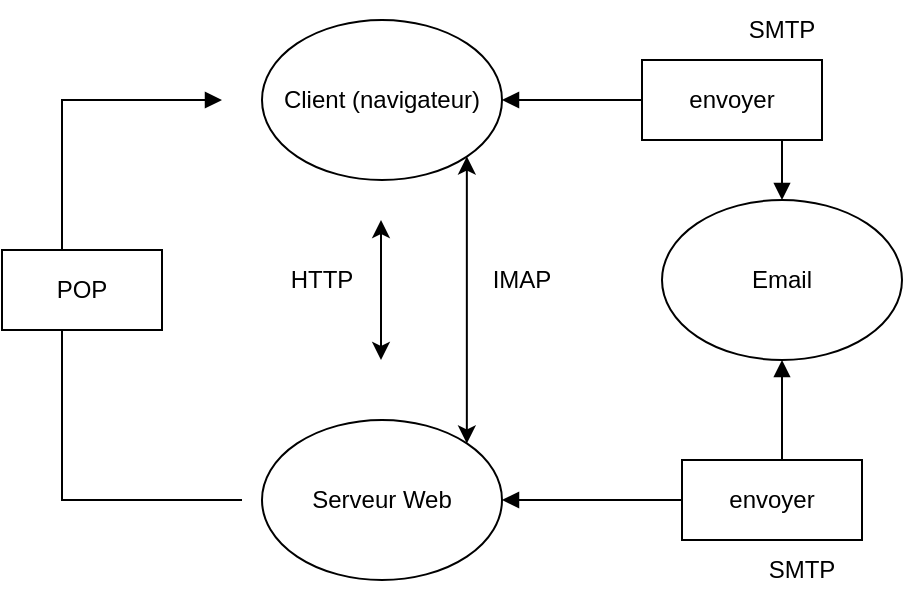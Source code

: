 <mxfile version="23.1.1" type="device">
  <diagram name="Page-1" id="tpV6OoXqru89GLnQi1L3">
    <mxGraphModel dx="1050" dy="530" grid="1" gridSize="10" guides="1" tooltips="1" connect="1" arrows="1" fold="1" page="1" pageScale="1" pageWidth="827" pageHeight="1169" math="0" shadow="0">
      <root>
        <mxCell id="0" />
        <mxCell id="1" parent="0" />
        <mxCell id="-nN-WyHPk4jRu4yO6gUq-1" value="Serveur Web" style="ellipse;whiteSpace=wrap;html=1;" vertex="1" parent="1">
          <mxGeometry x="140" y="300" width="120" height="80" as="geometry" />
        </mxCell>
        <mxCell id="-nN-WyHPk4jRu4yO6gUq-6" style="edgeStyle=orthogonalEdgeStyle;rounded=0;orthogonalLoop=1;jettySize=auto;html=1;exitX=1;exitY=0.5;exitDx=0;exitDy=0;entryX=0.5;entryY=0;entryDx=0;entryDy=0;endArrow=block;endFill=1;startArrow=block;startFill=1;" edge="1" parent="1" source="-nN-WyHPk4jRu4yO6gUq-2" target="-nN-WyHPk4jRu4yO6gUq-3">
          <mxGeometry relative="1" as="geometry" />
        </mxCell>
        <mxCell id="-nN-WyHPk4jRu4yO6gUq-2" value="Client (navigateur)" style="ellipse;whiteSpace=wrap;html=1;" vertex="1" parent="1">
          <mxGeometry x="140" y="100" width="120" height="80" as="geometry" />
        </mxCell>
        <mxCell id="-nN-WyHPk4jRu4yO6gUq-7" style="edgeStyle=orthogonalEdgeStyle;rounded=0;orthogonalLoop=1;jettySize=auto;html=1;exitX=0.5;exitY=1;exitDx=0;exitDy=0;entryX=1;entryY=0.5;entryDx=0;entryDy=0;strokeColor=default;endArrow=block;endFill=1;startArrow=block;startFill=1;" edge="1" parent="1" source="-nN-WyHPk4jRu4yO6gUq-11" target="-nN-WyHPk4jRu4yO6gUq-1">
          <mxGeometry relative="1" as="geometry">
            <Array as="points">
              <mxPoint x="395" y="340" />
            </Array>
          </mxGeometry>
        </mxCell>
        <mxCell id="-nN-WyHPk4jRu4yO6gUq-3" value="Email" style="ellipse;whiteSpace=wrap;html=1;" vertex="1" parent="1">
          <mxGeometry x="340" y="190" width="120" height="80" as="geometry" />
        </mxCell>
        <mxCell id="-nN-WyHPk4jRu4yO6gUq-4" value="" style="endArrow=classic;startArrow=classic;html=1;rounded=0;" edge="1" parent="1">
          <mxGeometry width="50" height="50" relative="1" as="geometry">
            <mxPoint x="199.5" y="270" as="sourcePoint" />
            <mxPoint x="199.5" y="200" as="targetPoint" />
          </mxGeometry>
        </mxCell>
        <mxCell id="-nN-WyHPk4jRu4yO6gUq-5" value="HTTP" style="text;html=1;strokeColor=none;fillColor=none;align=center;verticalAlign=middle;whiteSpace=wrap;rounded=0;" vertex="1" parent="1">
          <mxGeometry x="140" y="215" width="60" height="30" as="geometry" />
        </mxCell>
        <mxCell id="-nN-WyHPk4jRu4yO6gUq-10" value="envoyer" style="rounded=0;whiteSpace=wrap;html=1;" vertex="1" parent="1">
          <mxGeometry x="330" y="120" width="90" height="40" as="geometry" />
        </mxCell>
        <mxCell id="-nN-WyHPk4jRu4yO6gUq-14" value="" style="edgeStyle=orthogonalEdgeStyle;rounded=0;orthogonalLoop=1;jettySize=auto;html=1;exitX=0.5;exitY=1;exitDx=0;exitDy=0;entryX=1;entryY=0.5;entryDx=0;entryDy=0;strokeColor=default;endArrow=block;endFill=1;startArrow=block;startFill=1;" edge="1" parent="1" source="-nN-WyHPk4jRu4yO6gUq-3" target="-nN-WyHPk4jRu4yO6gUq-11">
          <mxGeometry relative="1" as="geometry">
            <mxPoint x="400" y="270" as="sourcePoint" />
            <mxPoint x="260" y="340" as="targetPoint" />
            <Array as="points">
              <mxPoint x="400" y="340" />
            </Array>
          </mxGeometry>
        </mxCell>
        <mxCell id="-nN-WyHPk4jRu4yO6gUq-11" value="envoyer" style="rounded=0;whiteSpace=wrap;html=1;" vertex="1" parent="1">
          <mxGeometry x="350" y="320" width="90" height="40" as="geometry" />
        </mxCell>
        <mxCell id="-nN-WyHPk4jRu4yO6gUq-15" value="SMTP" style="text;html=1;strokeColor=none;fillColor=none;align=center;verticalAlign=middle;whiteSpace=wrap;rounded=0;" vertex="1" parent="1">
          <mxGeometry x="370" y="90" width="60" height="30" as="geometry" />
        </mxCell>
        <mxCell id="-nN-WyHPk4jRu4yO6gUq-16" value="SMTP" style="text;html=1;strokeColor=none;fillColor=none;align=center;verticalAlign=middle;whiteSpace=wrap;rounded=0;" vertex="1" parent="1">
          <mxGeometry x="380" y="360" width="60" height="30" as="geometry" />
        </mxCell>
        <mxCell id="-nN-WyHPk4jRu4yO6gUq-17" value="" style="endArrow=block;startArrow=none;html=1;rounded=0;endFill=1;startFill=0;" edge="1" parent="1">
          <mxGeometry width="50" height="50" relative="1" as="geometry">
            <mxPoint x="130" y="340" as="sourcePoint" />
            <mxPoint x="120" y="140" as="targetPoint" />
            <Array as="points">
              <mxPoint x="40" y="340" />
              <mxPoint x="40" y="140" />
            </Array>
          </mxGeometry>
        </mxCell>
        <mxCell id="-nN-WyHPk4jRu4yO6gUq-18" value="POP" style="rounded=0;whiteSpace=wrap;html=1;" vertex="1" parent="1">
          <mxGeometry x="10" y="215" width="80" height="40" as="geometry" />
        </mxCell>
        <mxCell id="-nN-WyHPk4jRu4yO6gUq-19" value="" style="endArrow=classic;startArrow=classic;html=1;rounded=0;entryX=1;entryY=1;entryDx=0;entryDy=0;exitX=1;exitY=0;exitDx=0;exitDy=0;" edge="1" parent="1" source="-nN-WyHPk4jRu4yO6gUq-1" target="-nN-WyHPk4jRu4yO6gUq-2">
          <mxGeometry width="50" height="50" relative="1" as="geometry">
            <mxPoint x="240" y="270" as="sourcePoint" />
            <mxPoint x="240" y="200" as="targetPoint" />
          </mxGeometry>
        </mxCell>
        <mxCell id="-nN-WyHPk4jRu4yO6gUq-20" value="IMAP" style="text;html=1;strokeColor=none;fillColor=none;align=center;verticalAlign=middle;whiteSpace=wrap;rounded=0;" vertex="1" parent="1">
          <mxGeometry x="240" y="215" width="60" height="30" as="geometry" />
        </mxCell>
      </root>
    </mxGraphModel>
  </diagram>
</mxfile>
